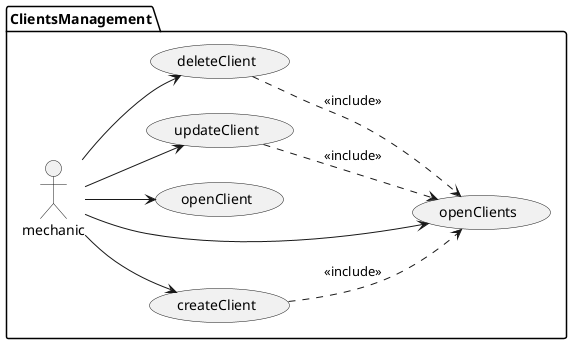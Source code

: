 @startuml

left to right direction

package ClientsManagement {
:mechanic: --> (createClient)
(createClient) ..> (openClients) : <<include>>
:mechanic: --> (openClient)
:mechanic: --> (updateClient)
(updateClient) ..> (openClients) : <<include>>
:mechanic: --> (deleteClient)
(deleteClient) ..> (openClients) : <<include>>
:mechanic: --> (openClients)
}

@enduml
